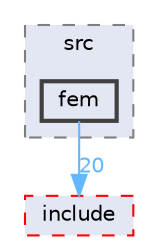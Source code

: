 digraph "Common/src/fem"
{
 // LATEX_PDF_SIZE
  bgcolor="transparent";
  edge [fontname=Helvetica,fontsize=10,labelfontname=Helvetica,labelfontsize=10];
  node [fontname=Helvetica,fontsize=10,shape=box,height=0.2,width=0.4];
  compound=true
  subgraph clusterdir_3752367cbca4c9b58dde90984de9bccc {
    graph [ bgcolor="#e3e7f4", pencolor="grey50", label="src", fontname=Helvetica,fontsize=10 style="filled,dashed", URL="dir_3752367cbca4c9b58dde90984de9bccc.html",tooltip=""]
  dir_9f08a8a09299a573c464b0bdc2b4cdc6 [label="fem", fillcolor="#e3e7f4", color="grey25", style="filled,bold", URL="dir_9f08a8a09299a573c464b0bdc2b4cdc6.html",tooltip=""];
  }
  dir_92cb2900980f09bf257878861626e98f [label="include", fillcolor="#e3e7f4", color="red", style="filled,dashed", URL="dir_92cb2900980f09bf257878861626e98f.html",tooltip=""];
  dir_9f08a8a09299a573c464b0bdc2b4cdc6->dir_92cb2900980f09bf257878861626e98f [headlabel="20", labeldistance=1.5 headhref="dir_000031_000046.html" href="dir_000031_000046.html" color="steelblue1" fontcolor="steelblue1"];
}
